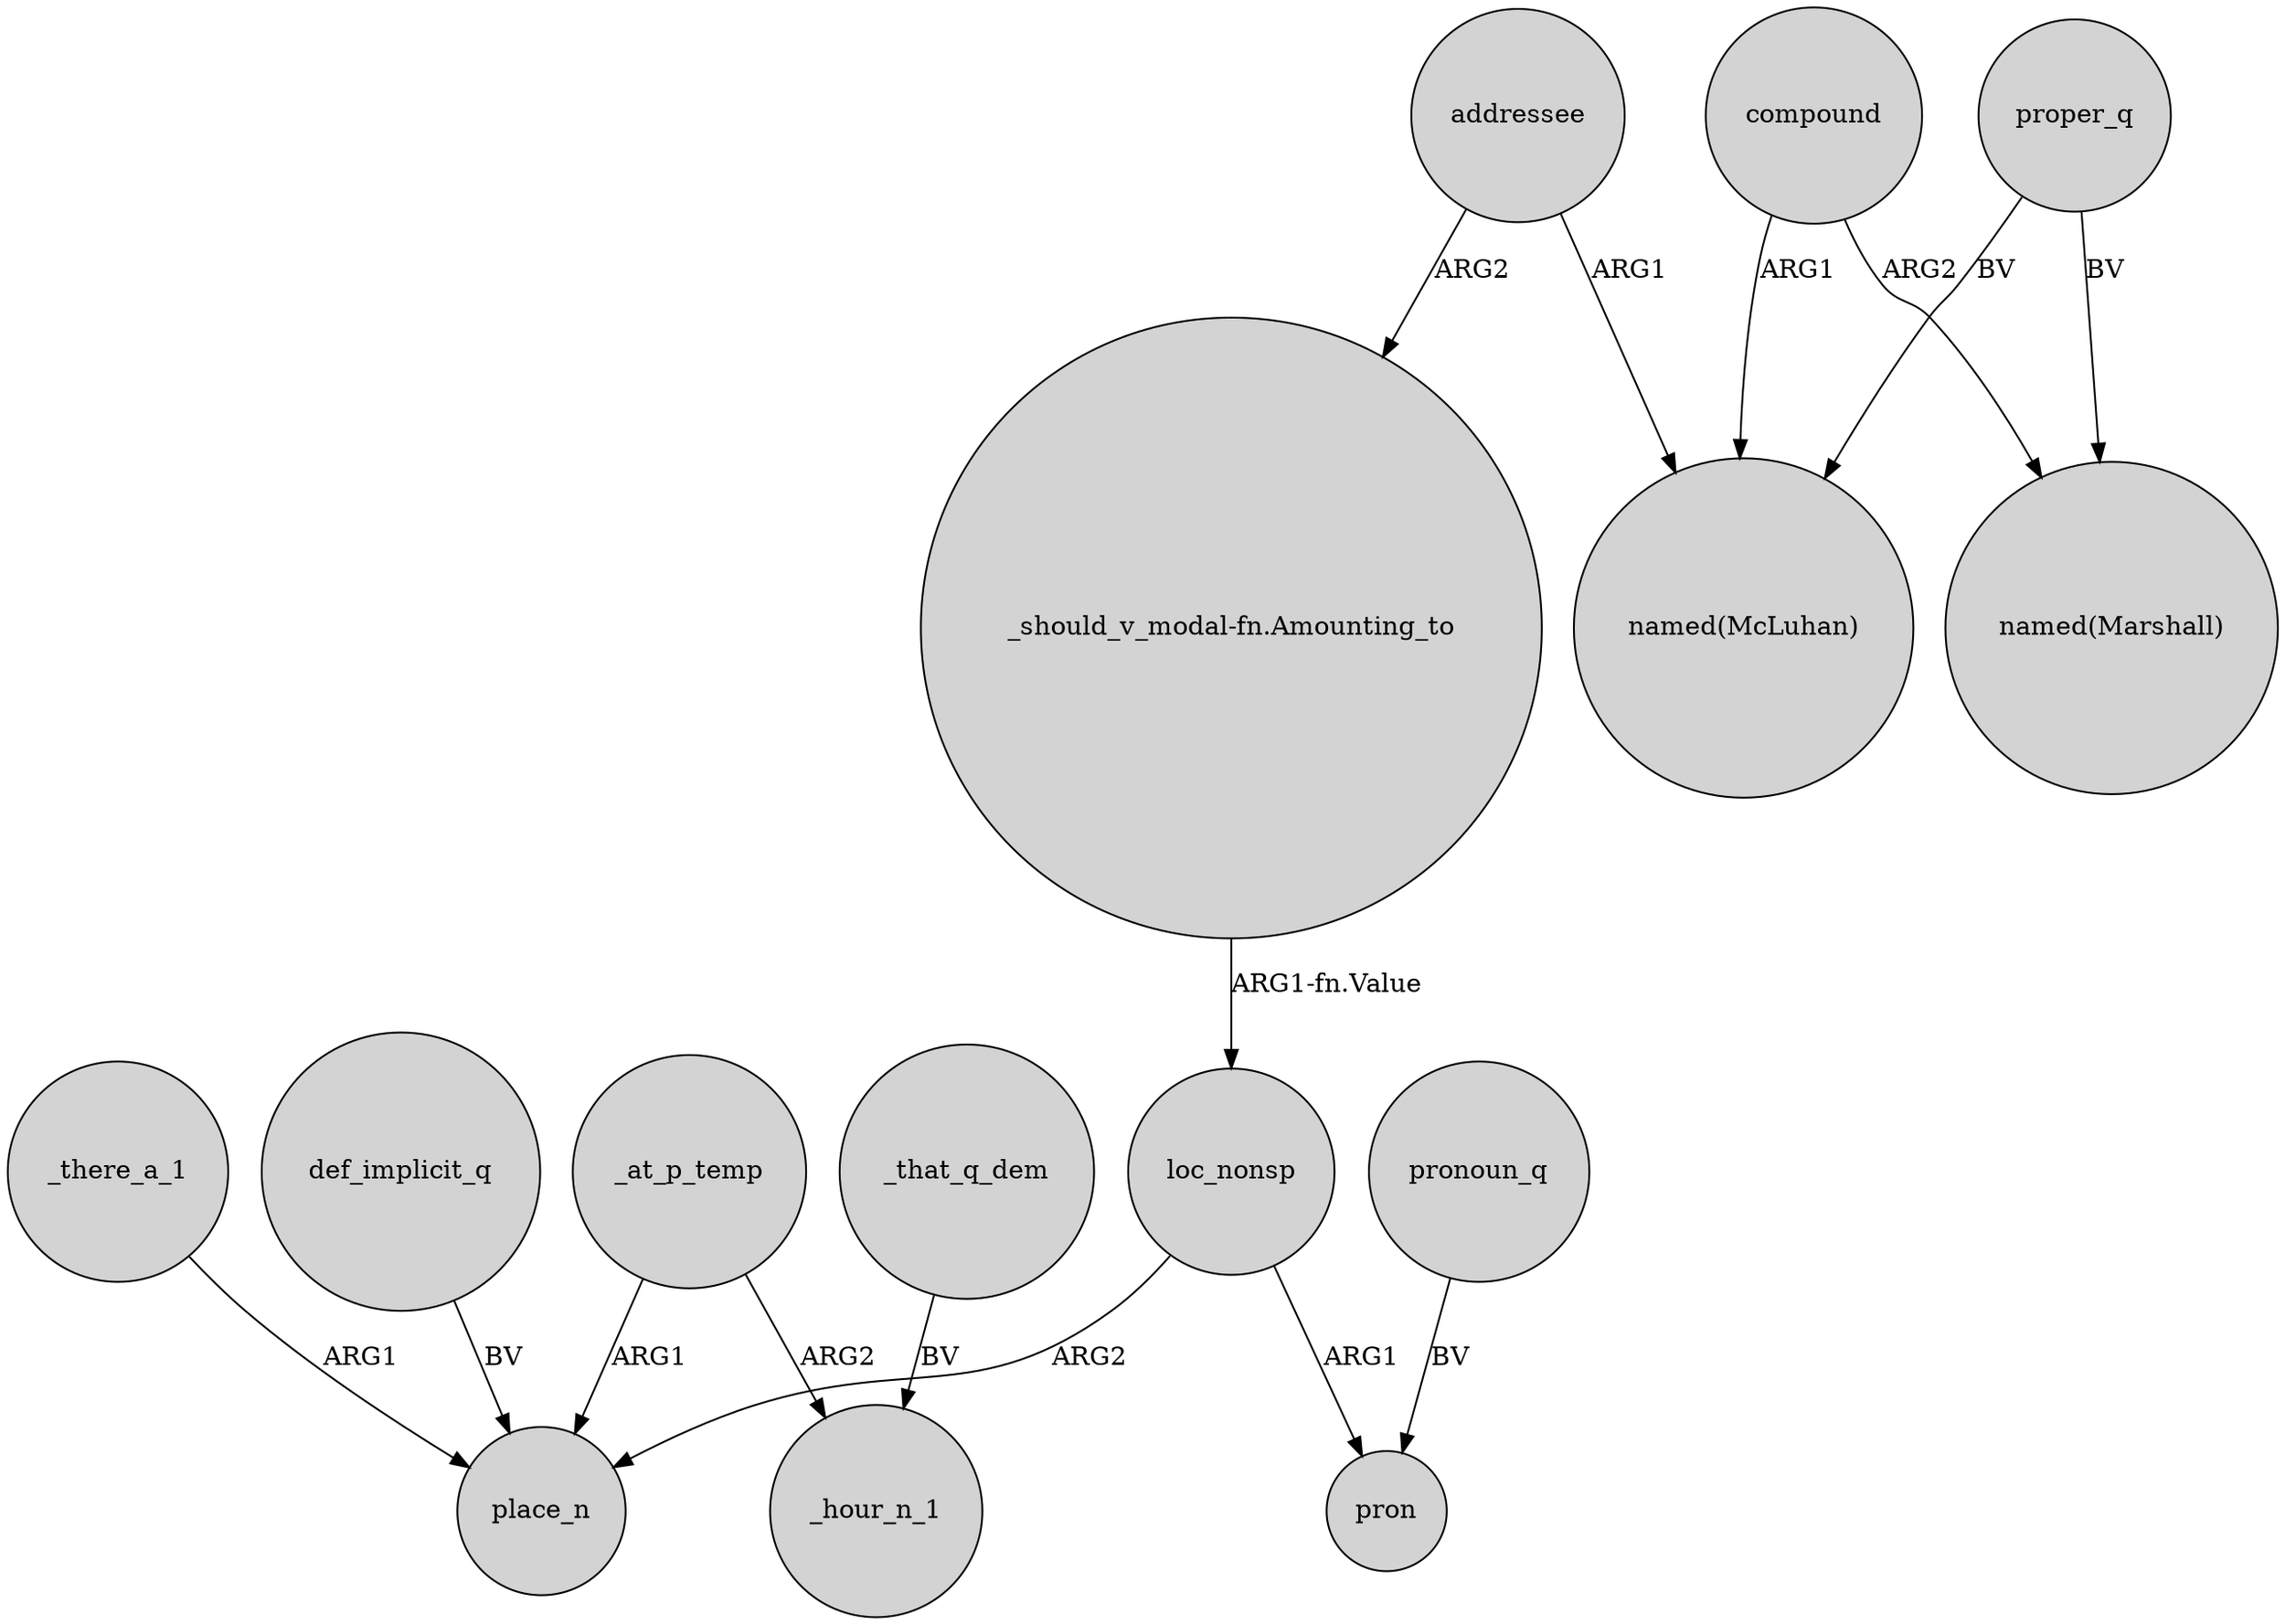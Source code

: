 digraph {
	node [shape=circle style=filled]
	"_should_v_modal-fn.Amounting_to" -> loc_nonsp [label="ARG1-fn.Value"]
	loc_nonsp -> place_n [label=ARG2]
	addressee -> "named(McLuhan)" [label=ARG1]
	_that_q_dem -> _hour_n_1 [label=BV]
	proper_q -> "named(McLuhan)" [label=BV]
	def_implicit_q -> place_n [label=BV]
	_at_p_temp -> place_n [label=ARG1]
	compound -> "named(McLuhan)" [label=ARG1]
	_there_a_1 -> place_n [label=ARG1]
	_at_p_temp -> _hour_n_1 [label=ARG2]
	compound -> "named(Marshall)" [label=ARG2]
	loc_nonsp -> pron [label=ARG1]
	pronoun_q -> pron [label=BV]
	addressee -> "_should_v_modal-fn.Amounting_to" [label=ARG2]
	proper_q -> "named(Marshall)" [label=BV]
}
